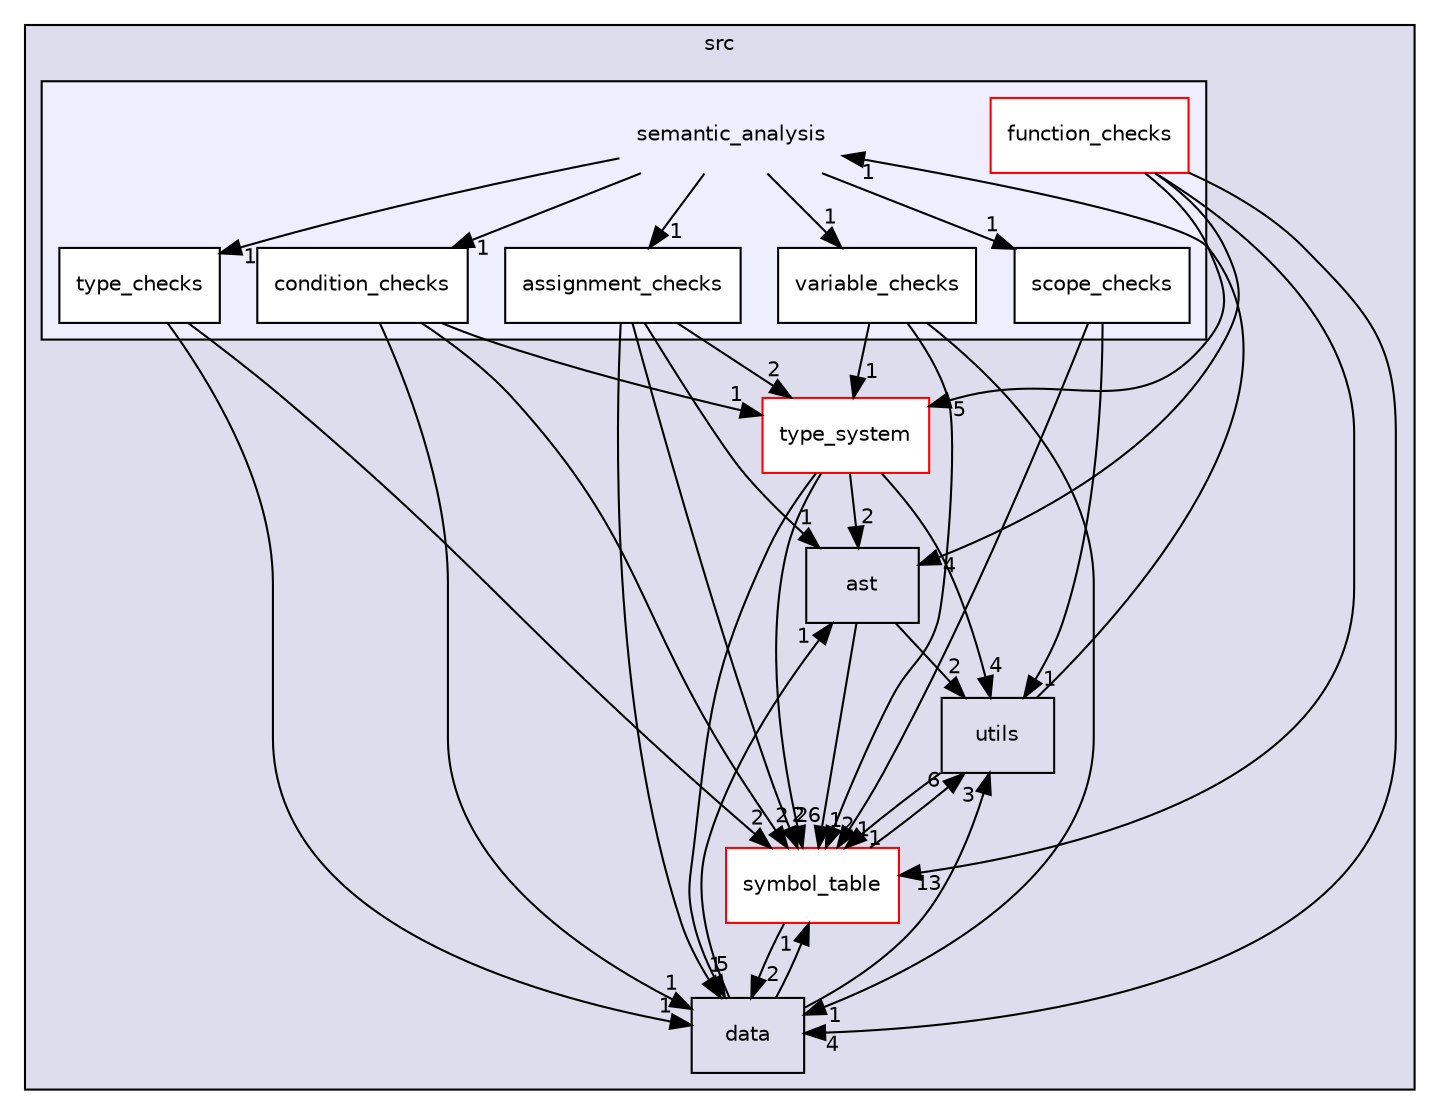 digraph "src/semantic_analysis" {
  compound=true
  node [ fontsize="10", fontname="Helvetica"];
  edge [ labelfontsize="10", labelfontname="Helvetica"];
  subgraph clusterdir_68267d1309a1af8e8297ef4c3efbcdba {
    graph [ bgcolor="#ddddee", pencolor="black", label="src" fontname="Helvetica", fontsize="10", URL="dir_68267d1309a1af8e8297ef4c3efbcdba.html"]
  dir_203e5988f1ed315d29383d699972de6f [shape=box label="ast" URL="dir_203e5988f1ed315d29383d699972de6f.html"];
  dir_313caf1132e152dd9b58bea13a4052ca [shape=box label="utils" URL="dir_313caf1132e152dd9b58bea13a4052ca.html"];
  dir_5366418984bbb764c0ee8ec3b27cf2cb [shape=box label="type_system" fillcolor="white" style="filled" color="red" URL="dir_5366418984bbb764c0ee8ec3b27cf2cb.html"];
  dir_c1be8d27e7f84178e95f152701110b19 [shape=box label="data" URL="dir_c1be8d27e7f84178e95f152701110b19.html"];
  dir_ee2e78e09e3523a3dc72b1c19f9afb8f [shape=box label="symbol_table" fillcolor="white" style="filled" color="red" URL="dir_ee2e78e09e3523a3dc72b1c19f9afb8f.html"];
  subgraph clusterdir_5ca8928545f59f4bfee2527f6926e7f0 {
    graph [ bgcolor="#eeeeff", pencolor="black", label="" URL="dir_5ca8928545f59f4bfee2527f6926e7f0.html"];
    dir_5ca8928545f59f4bfee2527f6926e7f0 [shape=plaintext label="semantic_analysis"];
  dir_a5137382acdc4ae729fe5f05d62dc5b6 [shape=box label="assignment_checks" fillcolor="white" style="filled" URL="dir_a5137382acdc4ae729fe5f05d62dc5b6.html"];
  dir_4e0cd779256dfc66d121fe6dd26c5375 [shape=box label="condition_checks" fillcolor="white" style="filled" URL="dir_4e0cd779256dfc66d121fe6dd26c5375.html"];
  dir_84d98c85ea0290e28b86cc861317e02a [shape=box label="function_checks" fillcolor="white" style="filled" color="red" URL="dir_84d98c85ea0290e28b86cc861317e02a.html"];
  dir_f904d8212de163a7671c55f629772a8d [shape=box label="scope_checks" fillcolor="white" style="filled" URL="dir_f904d8212de163a7671c55f629772a8d.html"];
  dir_4394c8f2d25442b4ab62ef0c277f219e [shape=box label="type_checks" fillcolor="white" style="filled" URL="dir_4394c8f2d25442b4ab62ef0c277f219e.html"];
  dir_295f883ab025763feea4ae4707b82294 [shape=box label="variable_checks" fillcolor="white" style="filled" URL="dir_295f883ab025763feea4ae4707b82294.html"];
  }
  }
  dir_5ca8928545f59f4bfee2527f6926e7f0->dir_295f883ab025763feea4ae4707b82294 [headlabel="1", labeldistance=1.5 headhref="dir_000004_000013.html"];
  dir_5ca8928545f59f4bfee2527f6926e7f0->dir_4394c8f2d25442b4ab62ef0c277f219e [headlabel="1", labeldistance=1.5 headhref="dir_000004_000012.html"];
  dir_5ca8928545f59f4bfee2527f6926e7f0->dir_4e0cd779256dfc66d121fe6dd26c5375 [headlabel="1", labeldistance=1.5 headhref="dir_000004_000006.html"];
  dir_5ca8928545f59f4bfee2527f6926e7f0->dir_a5137382acdc4ae729fe5f05d62dc5b6 [headlabel="1", labeldistance=1.5 headhref="dir_000004_000005.html"];
  dir_5ca8928545f59f4bfee2527f6926e7f0->dir_f904d8212de163a7671c55f629772a8d [headlabel="1", labeldistance=1.5 headhref="dir_000004_000011.html"];
  dir_84d98c85ea0290e28b86cc861317e02a->dir_203e5988f1ed315d29383d699972de6f [headlabel="4", labeldistance=1.5 headhref="dir_000007_000001.html"];
  dir_84d98c85ea0290e28b86cc861317e02a->dir_5366418984bbb764c0ee8ec3b27cf2cb [headlabel="5", labeldistance=1.5 headhref="dir_000007_000020.html"];
  dir_84d98c85ea0290e28b86cc861317e02a->dir_c1be8d27e7f84178e95f152701110b19 [headlabel="4", labeldistance=1.5 headhref="dir_000007_000002.html"];
  dir_84d98c85ea0290e28b86cc861317e02a->dir_ee2e78e09e3523a3dc72b1c19f9afb8f [headlabel="13", labeldistance=1.5 headhref="dir_000007_000014.html"];
  dir_203e5988f1ed315d29383d699972de6f->dir_313caf1132e152dd9b58bea13a4052ca [headlabel="2", labeldistance=1.5 headhref="dir_000001_000023.html"];
  dir_203e5988f1ed315d29383d699972de6f->dir_ee2e78e09e3523a3dc72b1c19f9afb8f [headlabel="1", labeldistance=1.5 headhref="dir_000001_000014.html"];
  dir_4e0cd779256dfc66d121fe6dd26c5375->dir_5366418984bbb764c0ee8ec3b27cf2cb [headlabel="1", labeldistance=1.5 headhref="dir_000006_000020.html"];
  dir_4e0cd779256dfc66d121fe6dd26c5375->dir_c1be8d27e7f84178e95f152701110b19 [headlabel="1", labeldistance=1.5 headhref="dir_000006_000002.html"];
  dir_4e0cd779256dfc66d121fe6dd26c5375->dir_ee2e78e09e3523a3dc72b1c19f9afb8f [headlabel="2", labeldistance=1.5 headhref="dir_000006_000014.html"];
  dir_c1be8d27e7f84178e95f152701110b19->dir_203e5988f1ed315d29383d699972de6f [headlabel="1", labeldistance=1.5 headhref="dir_000002_000001.html"];
  dir_c1be8d27e7f84178e95f152701110b19->dir_313caf1132e152dd9b58bea13a4052ca [headlabel="3", labeldistance=1.5 headhref="dir_000002_000023.html"];
  dir_c1be8d27e7f84178e95f152701110b19->dir_ee2e78e09e3523a3dc72b1c19f9afb8f [headlabel="1", labeldistance=1.5 headhref="dir_000002_000014.html"];
  dir_5366418984bbb764c0ee8ec3b27cf2cb->dir_203e5988f1ed315d29383d699972de6f [headlabel="2", labeldistance=1.5 headhref="dir_000020_000001.html"];
  dir_5366418984bbb764c0ee8ec3b27cf2cb->dir_313caf1132e152dd9b58bea13a4052ca [headlabel="4", labeldistance=1.5 headhref="dir_000020_000023.html"];
  dir_5366418984bbb764c0ee8ec3b27cf2cb->dir_c1be8d27e7f84178e95f152701110b19 [headlabel="5", labeldistance=1.5 headhref="dir_000020_000002.html"];
  dir_5366418984bbb764c0ee8ec3b27cf2cb->dir_ee2e78e09e3523a3dc72b1c19f9afb8f [headlabel="26", labeldistance=1.5 headhref="dir_000020_000014.html"];
  dir_a5137382acdc4ae729fe5f05d62dc5b6->dir_203e5988f1ed315d29383d699972de6f [headlabel="1", labeldistance=1.5 headhref="dir_000005_000001.html"];
  dir_a5137382acdc4ae729fe5f05d62dc5b6->dir_5366418984bbb764c0ee8ec3b27cf2cb [headlabel="2", labeldistance=1.5 headhref="dir_000005_000020.html"];
  dir_a5137382acdc4ae729fe5f05d62dc5b6->dir_c1be8d27e7f84178e95f152701110b19 [headlabel="1", labeldistance=1.5 headhref="dir_000005_000002.html"];
  dir_a5137382acdc4ae729fe5f05d62dc5b6->dir_ee2e78e09e3523a3dc72b1c19f9afb8f [headlabel="2", labeldistance=1.5 headhref="dir_000005_000014.html"];
  dir_4394c8f2d25442b4ab62ef0c277f219e->dir_c1be8d27e7f84178e95f152701110b19 [headlabel="1", labeldistance=1.5 headhref="dir_000012_000002.html"];
  dir_4394c8f2d25442b4ab62ef0c277f219e->dir_ee2e78e09e3523a3dc72b1c19f9afb8f [headlabel="2", labeldistance=1.5 headhref="dir_000012_000014.html"];
  dir_ee2e78e09e3523a3dc72b1c19f9afb8f->dir_313caf1132e152dd9b58bea13a4052ca [headlabel="6", labeldistance=1.5 headhref="dir_000014_000023.html"];
  dir_ee2e78e09e3523a3dc72b1c19f9afb8f->dir_c1be8d27e7f84178e95f152701110b19 [headlabel="2", labeldistance=1.5 headhref="dir_000014_000002.html"];
  dir_295f883ab025763feea4ae4707b82294->dir_5366418984bbb764c0ee8ec3b27cf2cb [headlabel="1", labeldistance=1.5 headhref="dir_000013_000020.html"];
  dir_295f883ab025763feea4ae4707b82294->dir_c1be8d27e7f84178e95f152701110b19 [headlabel="1", labeldistance=1.5 headhref="dir_000013_000002.html"];
  dir_295f883ab025763feea4ae4707b82294->dir_ee2e78e09e3523a3dc72b1c19f9afb8f [headlabel="2", labeldistance=1.5 headhref="dir_000013_000014.html"];
  dir_f904d8212de163a7671c55f629772a8d->dir_313caf1132e152dd9b58bea13a4052ca [headlabel="1", labeldistance=1.5 headhref="dir_000011_000023.html"];
  dir_f904d8212de163a7671c55f629772a8d->dir_ee2e78e09e3523a3dc72b1c19f9afb8f [headlabel="1", labeldistance=1.5 headhref="dir_000011_000014.html"];
  dir_313caf1132e152dd9b58bea13a4052ca->dir_5ca8928545f59f4bfee2527f6926e7f0 [headlabel="1", labeldistance=1.5 headhref="dir_000023_000004.html"];
  dir_313caf1132e152dd9b58bea13a4052ca->dir_ee2e78e09e3523a3dc72b1c19f9afb8f [headlabel="1", labeldistance=1.5 headhref="dir_000023_000014.html"];
}
